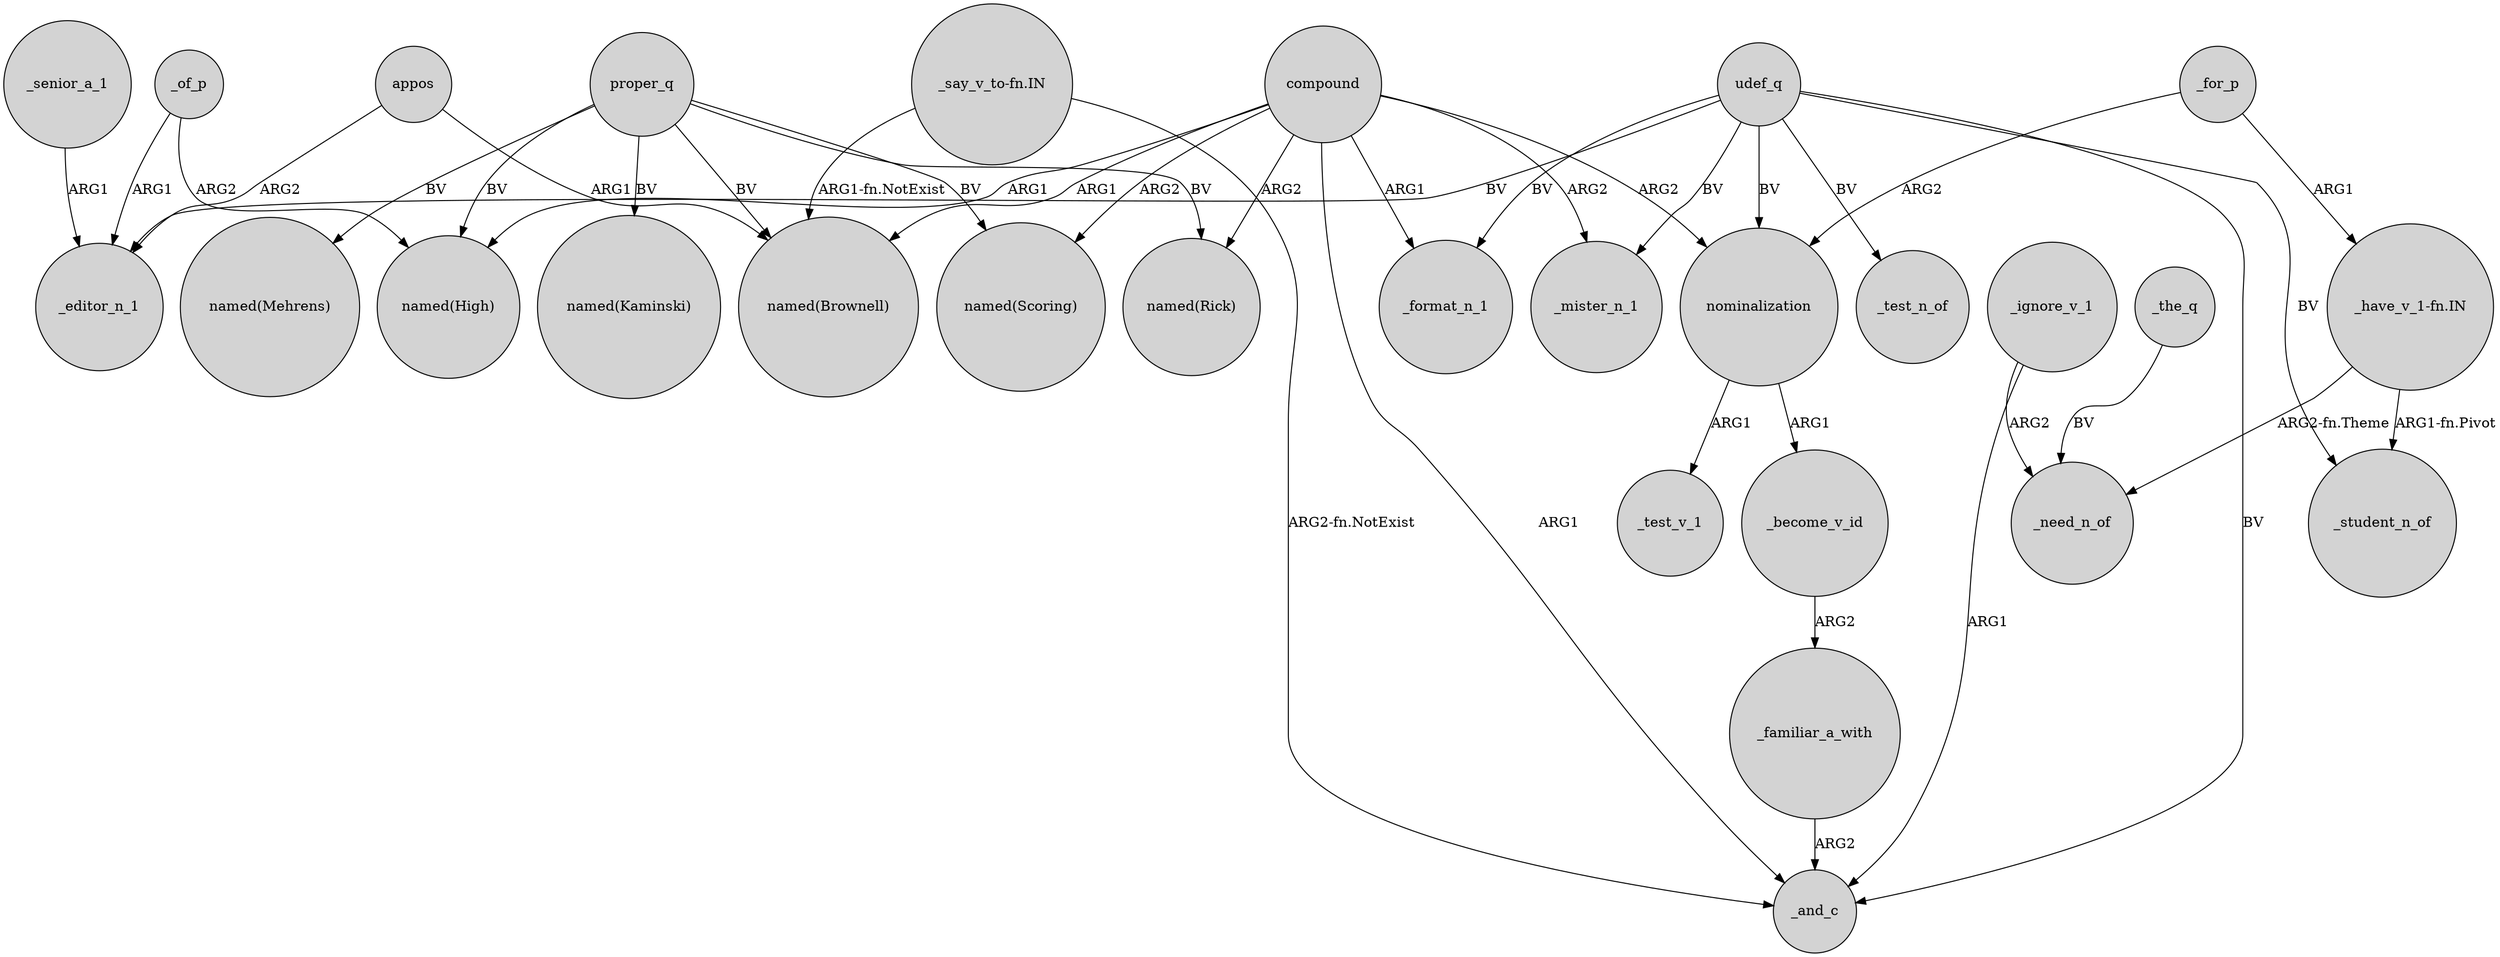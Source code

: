 digraph {
	node [shape=circle style=filled]
	appos -> _editor_n_1 [label=ARG2]
	_senior_a_1 -> _editor_n_1 [label=ARG1]
	appos -> "named(Brownell)" [label=ARG1]
	compound -> _mister_n_1 [label=ARG2]
	_ignore_v_1 -> _need_n_of [label=ARG2]
	udef_q -> _student_n_of [label=BV]
	nominalization -> _test_v_1 [label=ARG1]
	_for_p -> nominalization [label=ARG2]
	compound -> _format_n_1 [label=ARG1]
	udef_q -> _mister_n_1 [label=BV]
	compound -> "named(Rick)" [label=ARG2]
	udef_q -> _test_n_of [label=BV]
	proper_q -> "named(High)" [label=BV]
	_familiar_a_with -> _and_c [label=ARG2]
	"_say_v_to-fn.IN" -> "named(Brownell)" [label="ARG1-fn.NotExist"]
	compound -> nominalization [label=ARG2]
	"_have_v_1-fn.IN" -> _student_n_of [label="ARG1-fn.Pivot"]
	"_have_v_1-fn.IN" -> _need_n_of [label="ARG2-fn.Theme"]
	_of_p -> _editor_n_1 [label=ARG1]
	proper_q -> "named(Mehrens)" [label=BV]
	"_say_v_to-fn.IN" -> _and_c [label="ARG2-fn.NotExist"]
	compound -> _and_c [label=ARG1]
	_the_q -> _need_n_of [label=BV]
	udef_q -> nominalization [label=BV]
	compound -> "named(Scoring)" [label=ARG2]
	compound -> "named(High)" [label=ARG1]
	_ignore_v_1 -> _and_c [label=ARG1]
	udef_q -> _format_n_1 [label=BV]
	nominalization -> _become_v_id [label=ARG1]
	udef_q -> _editor_n_1 [label=BV]
	_become_v_id -> _familiar_a_with [label=ARG2]
	proper_q -> "named(Brownell)" [label=BV]
	compound -> "named(Brownell)" [label=ARG1]
	proper_q -> "named(Kaminski)" [label=BV]
	proper_q -> "named(Rick)" [label=BV]
	udef_q -> _and_c [label=BV]
	_of_p -> "named(High)" [label=ARG2]
	_for_p -> "_have_v_1-fn.IN" [label=ARG1]
	proper_q -> "named(Scoring)" [label=BV]
}
